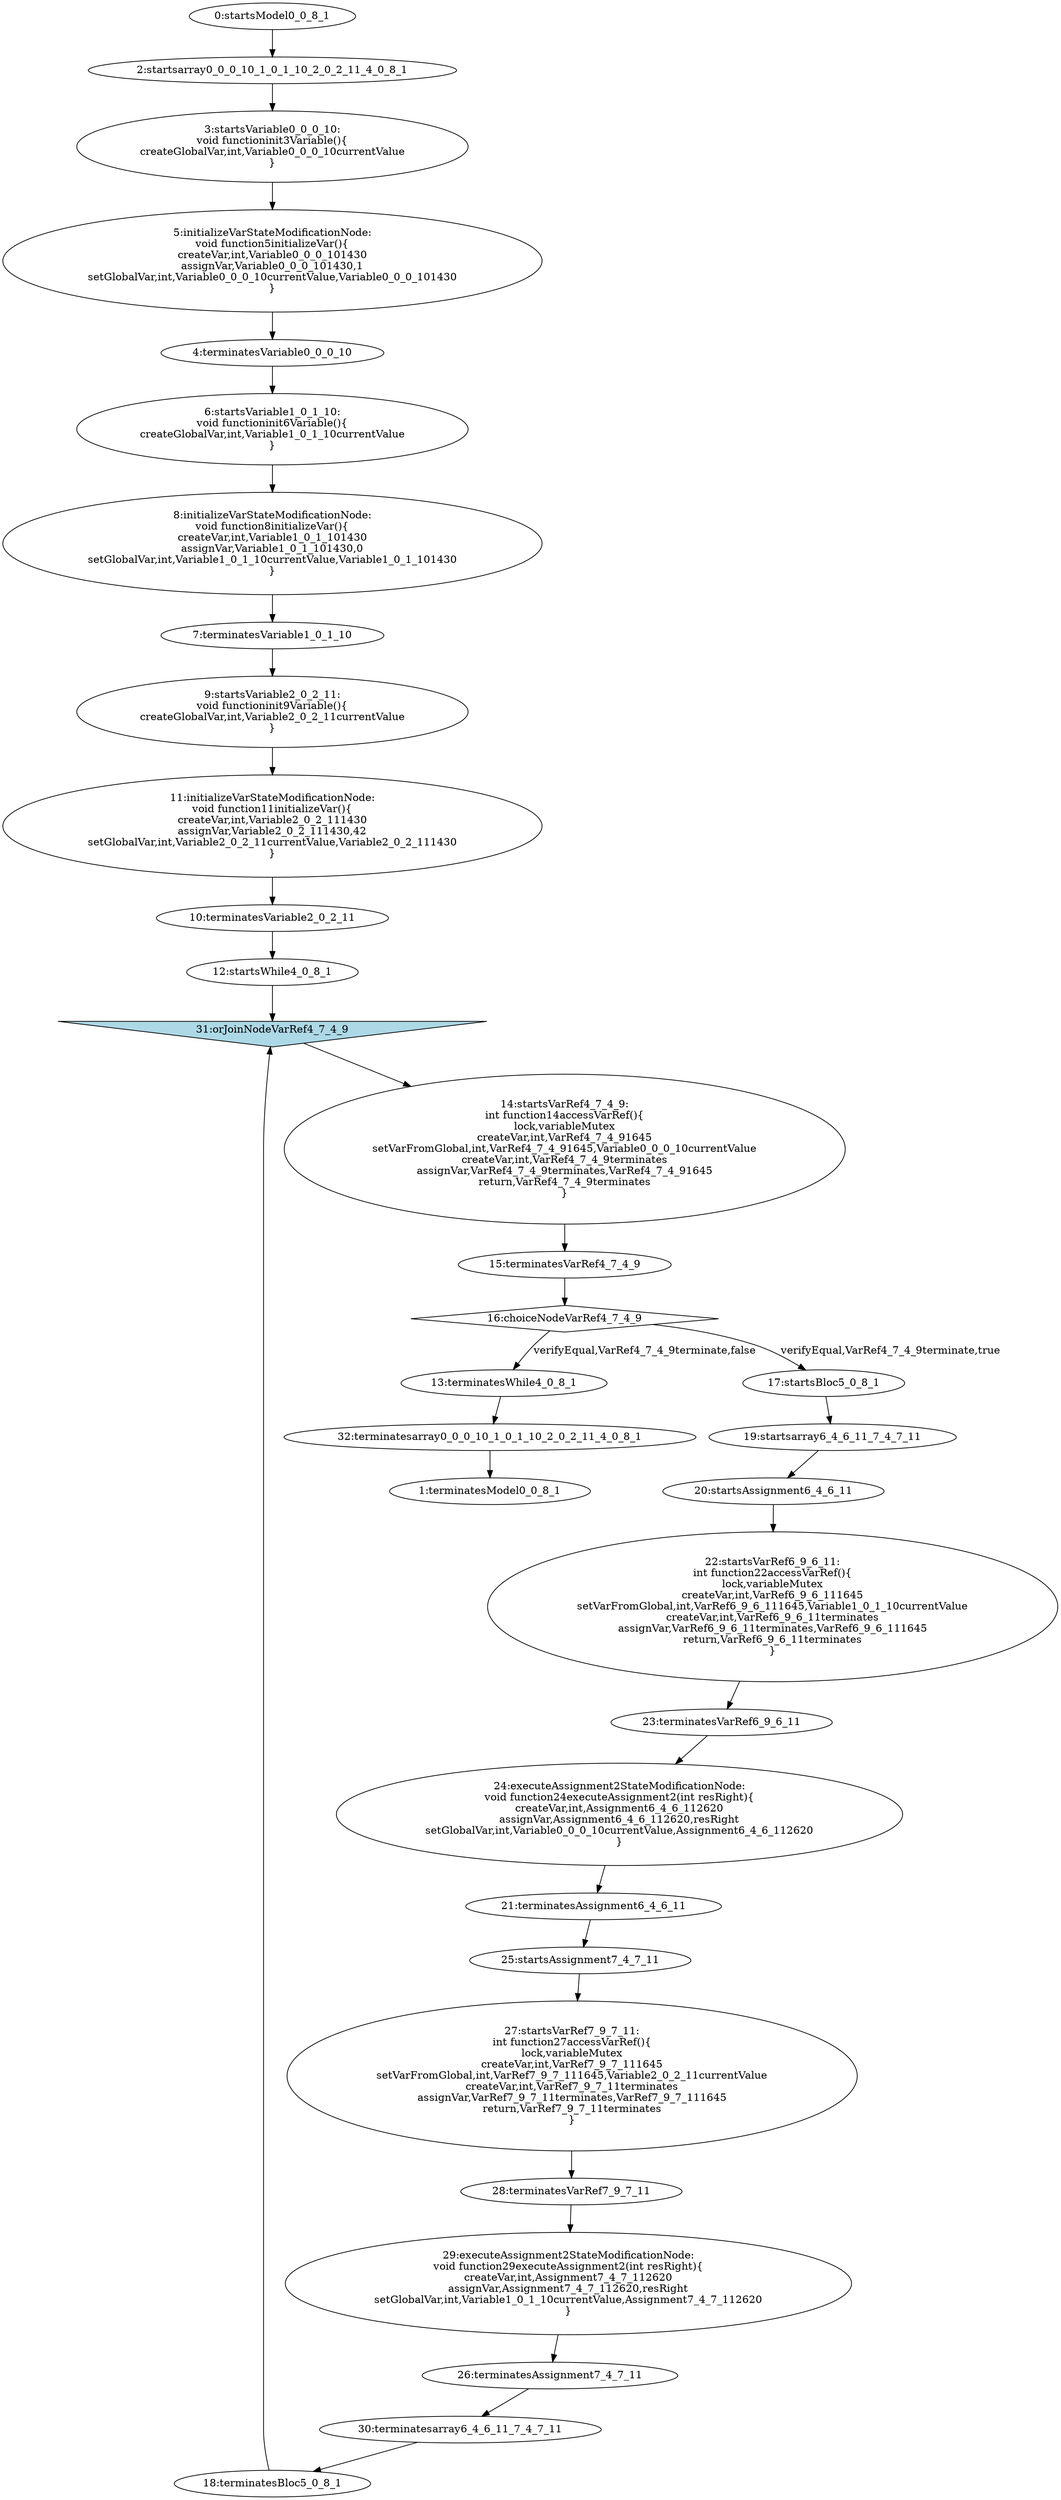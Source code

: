 digraph G {
  "0" [label="0:startsModel0_0_8_1" shape="ellipse" ];
  "1" [label="1:terminatesModel0_0_8_1" shape="ellipse" ];
  "2" [label="2:startsarray0_0_0_10_1_0_1_10_2_0_2_11_4_0_8_1" shape="ellipse" ];
  "3" [label="3:startsVariable0_0_0_10:
void functioninit3Variable(){
createGlobalVar,int,Variable0_0_0_10currentValue
}" shape="ellipse" ];
  "4" [label="4:terminatesVariable0_0_0_10" shape="ellipse" ];
  "5" [label="5:initializeVarStateModificationNode:
void function5initializeVar(){
createVar,int,Variable0_0_0_101430
assignVar,Variable0_0_0_101430,1
setGlobalVar,int,Variable0_0_0_10currentValue,Variable0_0_0_101430
}" shape="ellipse" ];
  "6" [label="6:startsVariable1_0_1_10:
void functioninit6Variable(){
createGlobalVar,int,Variable1_0_1_10currentValue
}" shape="ellipse" ];
  "7" [label="7:terminatesVariable1_0_1_10" shape="ellipse" ];
  "8" [label="8:initializeVarStateModificationNode:
void function8initializeVar(){
createVar,int,Variable1_0_1_101430
assignVar,Variable1_0_1_101430,0
setGlobalVar,int,Variable1_0_1_10currentValue,Variable1_0_1_101430
}" shape="ellipse" ];
  "9" [label="9:startsVariable2_0_2_11:
void functioninit9Variable(){
createGlobalVar,int,Variable2_0_2_11currentValue
}" shape="ellipse" ];
  "10" [label="10:terminatesVariable2_0_2_11" shape="ellipse" ];
  "11" [label="11:initializeVarStateModificationNode:
void function11initializeVar(){
createVar,int,Variable2_0_2_111430
assignVar,Variable2_0_2_111430,42
setGlobalVar,int,Variable2_0_2_11currentValue,Variable2_0_2_111430
}" shape="ellipse" ];
  "12" [label="12:startsWhile4_0_8_1" shape="ellipse" ];
  "13" [label="13:terminatesWhile4_0_8_1" shape="ellipse" ];
  "14" [label="14:startsVarRef4_7_4_9:
int function14accessVarRef(){
lock,variableMutex
createVar,int,VarRef4_7_4_91645
setVarFromGlobal,int,VarRef4_7_4_91645,Variable0_0_0_10currentValue
createVar,int,VarRef4_7_4_9terminates
assignVar,VarRef4_7_4_9terminates,VarRef4_7_4_91645
return,VarRef4_7_4_9terminates
}" shape="ellipse" ];
  "15" [label="15:terminatesVarRef4_7_4_9" shape="ellipse" ];
  "16" [label="16:choiceNodeVarRef4_7_4_9" shape="diamond" ];
  "17" [label="17:startsBloc5_0_8_1" shape="ellipse" ];
  "18" [label="18:terminatesBloc5_0_8_1" shape="ellipse" ];
  "19" [label="19:startsarray6_4_6_11_7_4_7_11" shape="ellipse" ];
  "20" [label="20:startsAssignment6_4_6_11" shape="ellipse" ];
  "21" [label="21:terminatesAssignment6_4_6_11" shape="ellipse" ];
  "22" [label="22:startsVarRef6_9_6_11:
int function22accessVarRef(){
lock,variableMutex
createVar,int,VarRef6_9_6_111645
setVarFromGlobal,int,VarRef6_9_6_111645,Variable1_0_1_10currentValue
createVar,int,VarRef6_9_6_11terminates
assignVar,VarRef6_9_6_11terminates,VarRef6_9_6_111645
return,VarRef6_9_6_11terminates
}" shape="ellipse" ];
  "23" [label="23:terminatesVarRef6_9_6_11" shape="ellipse" ];
  "24" [label="24:executeAssignment2StateModificationNode:
void function24executeAssignment2(int resRight){
createVar,int,Assignment6_4_6_112620
assignVar,Assignment6_4_6_112620,resRight
setGlobalVar,int,Variable0_0_0_10currentValue,Assignment6_4_6_112620
}" shape="ellipse" ];
  "25" [label="25:startsAssignment7_4_7_11" shape="ellipse" ];
  "26" [label="26:terminatesAssignment7_4_7_11" shape="ellipse" ];
  "27" [label="27:startsVarRef7_9_7_11:
int function27accessVarRef(){
lock,variableMutex
createVar,int,VarRef7_9_7_111645
setVarFromGlobal,int,VarRef7_9_7_111645,Variable2_0_2_11currentValue
createVar,int,VarRef7_9_7_11terminates
assignVar,VarRef7_9_7_11terminates,VarRef7_9_7_111645
return,VarRef7_9_7_11terminates
}" shape="ellipse" ];
  "28" [label="28:terminatesVarRef7_9_7_11" shape="ellipse" ];
  "29" [label="29:executeAssignment2StateModificationNode:
void function29executeAssignment2(int resRight){
createVar,int,Assignment7_4_7_112620
assignVar,Assignment7_4_7_112620,resRight
setGlobalVar,int,Variable1_0_1_10currentValue,Assignment7_4_7_112620
}" shape="ellipse" ];
  "30" [label="30:terminatesarray6_4_6_11_7_4_7_11" shape="ellipse" ];
  "31" [label="31:orJoinNodeVarRef4_7_4_9" shape="invtriangle" style="filled" fillcolor="lightblue"];
  "32" [label="32:terminatesarray0_0_0_10_1_0_1_10_2_0_2_11_4_0_8_1" shape="ellipse" ];
  "0" -> "2" [label=""];
  "3" -> "5" [label=""];
  "5" -> "4" [label=""];
  "2" -> "3" [label=""];
  "6" -> "8" [label=""];
  "8" -> "7" [label=""];
  "4" -> "6" [label=""];
  "9" -> "11" [label=""];
  "11" -> "10" [label=""];
  "7" -> "9" [label=""];
  "14" -> "15" [label=""];
  "12" -> "31" [label=""];
  "15" -> "16" [label=""];
  "17" -> "19" [label=""];
  "22" -> "23" [label=""];
  "20" -> "22" [label=""];
  "23" -> "24" [label=""];
  "24" -> "21" [label=""];
  "19" -> "20" [label=""];
  "27" -> "28" [label=""];
  "25" -> "27" [label=""];
  "28" -> "29" [label=""];
  "29" -> "26" [label=""];
  "21" -> "25" [label=""];
  "26" -> "30" [label=""];
  "30" -> "18" [label=""];
  "16" -> "17" [label="verifyEqual,VarRef4_7_4_9terminate,true"];
  "18" -> "31" [label=""];
  "31" -> "14" [label=""];
  "16" -> "13" [label="verifyEqual,VarRef4_7_4_9terminate,false"];
  "10" -> "12" [label=""];
  "13" -> "32" [label=""];
  "32" -> "1" [label=""];
}